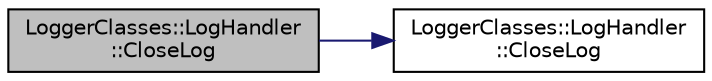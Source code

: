 digraph "LoggerClasses::LogHandler::CloseLog"
{
 // INTERACTIVE_SVG=YES
 // LATEX_PDF_SIZE
  edge [fontname="Helvetica",fontsize="10",labelfontname="Helvetica",labelfontsize="10"];
  node [fontname="Helvetica",fontsize="10",shape=record];
  rankdir="LR";
  Node8 [label="LoggerClasses::LogHandler\l::CloseLog",height=0.2,width=0.4,color="black", fillcolor="grey75", style="filled", fontcolor="black",tooltip="Closes a log file."];
  Node8 -> Node9 [color="midnightblue",fontsize="10",style="solid",fontname="Helvetica"];
  Node9 [label="LoggerClasses::LogHandler\l::CloseLog",height=0.2,width=0.4,color="black", fillcolor="white", style="filled",URL="$d3/d76/classLoggerClasses_1_1LogHandler.html#a23f7c4a588bc16e6432ae59071f5d847",tooltip="Closes a log file, based on the logs ID."];
}
